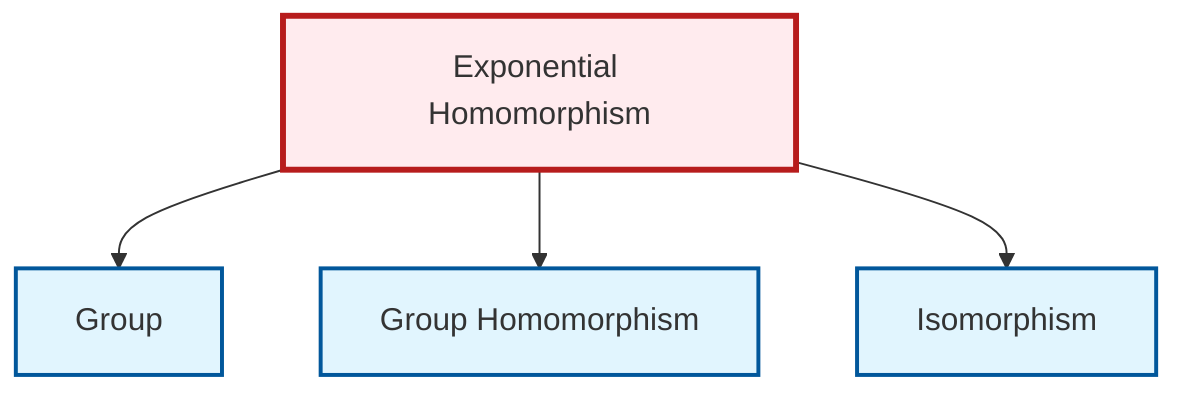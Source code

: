 graph TD
    classDef definition fill:#e1f5fe,stroke:#01579b,stroke-width:2px
    classDef theorem fill:#f3e5f5,stroke:#4a148c,stroke-width:2px
    classDef axiom fill:#fff3e0,stroke:#e65100,stroke-width:2px
    classDef example fill:#e8f5e9,stroke:#1b5e20,stroke-width:2px
    classDef current fill:#ffebee,stroke:#b71c1c,stroke-width:3px
    def-group["Group"]:::definition
    def-homomorphism["Group Homomorphism"]:::definition
    def-isomorphism["Isomorphism"]:::definition
    ex-exponential-homomorphism["Exponential Homomorphism"]:::example
    ex-exponential-homomorphism --> def-group
    ex-exponential-homomorphism --> def-homomorphism
    ex-exponential-homomorphism --> def-isomorphism
    class ex-exponential-homomorphism current